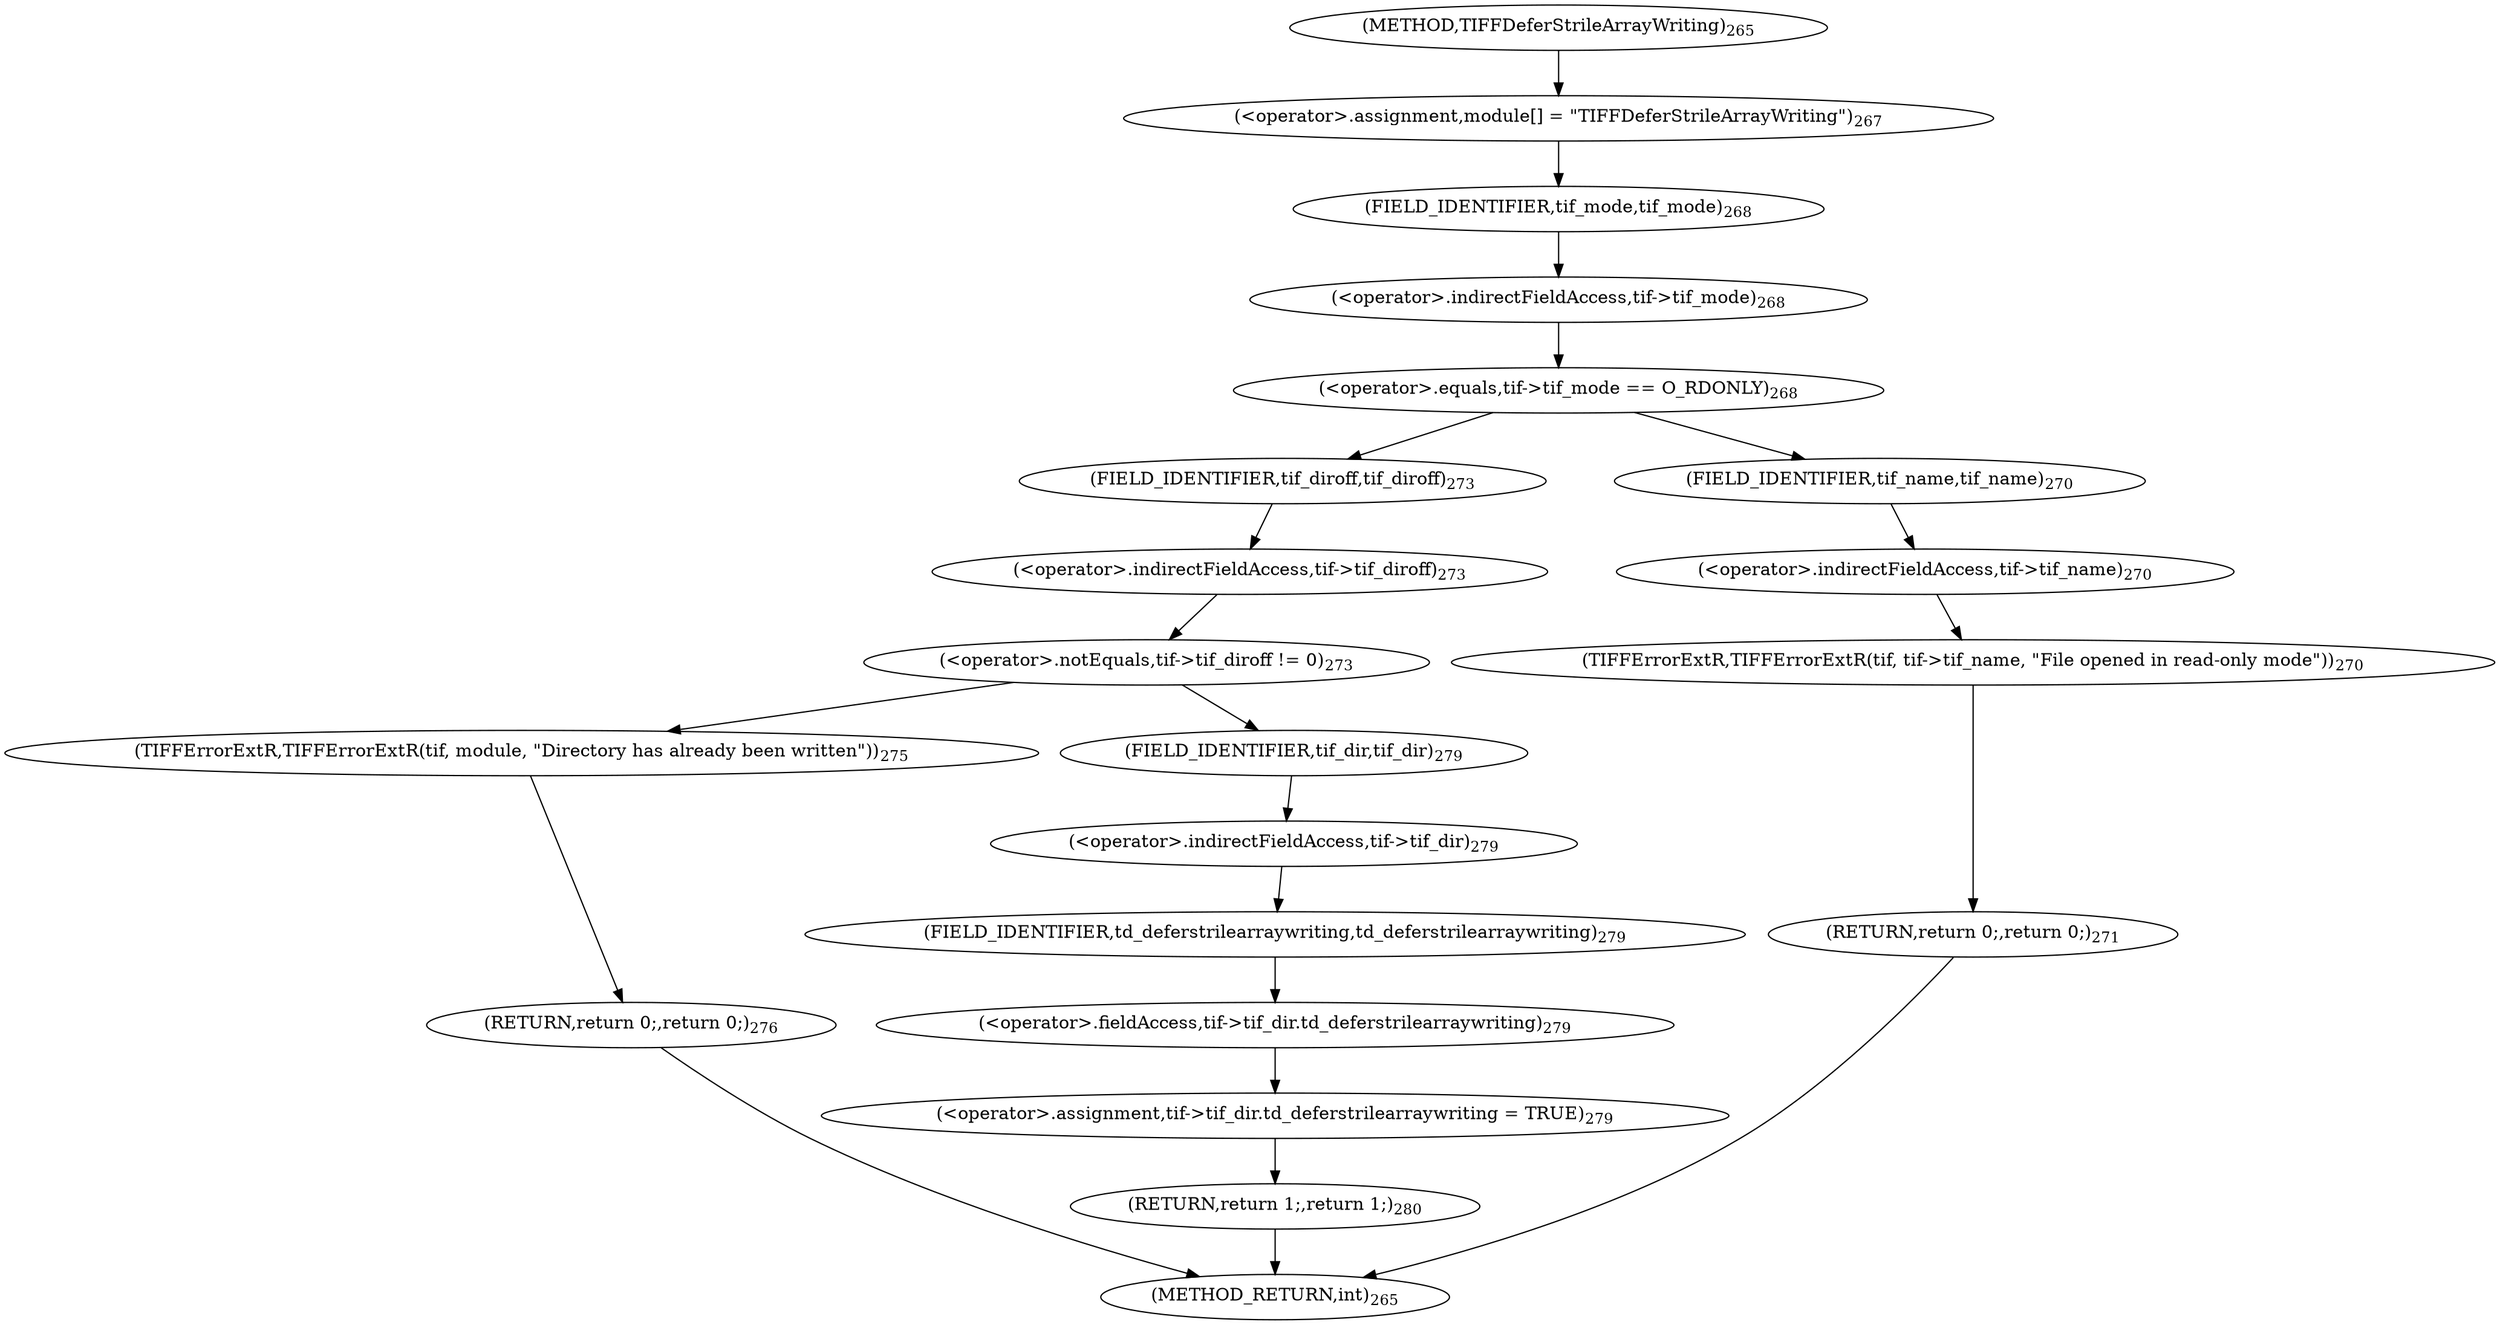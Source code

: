 digraph "TIFFDeferStrileArrayWriting" {  
"64403" [label = <(&lt;operator&gt;.assignment,module[] = &quot;TIFFDeferStrileArrayWriting&quot;)<SUB>267</SUB>> ]
"64434" [label = <(&lt;operator&gt;.assignment,tif-&gt;tif_dir.td_deferstrilearraywriting = TRUE)<SUB>279</SUB>> ]
"64441" [label = <(RETURN,return 1;,return 1;)<SUB>280</SUB>> ]
"64407" [label = <(&lt;operator&gt;.equals,tif-&gt;tif_mode == O_RDONLY)<SUB>268</SUB>> ]
"64422" [label = <(&lt;operator&gt;.notEquals,tif-&gt;tif_diroff != 0)<SUB>273</SUB>> ]
"64435" [label = <(&lt;operator&gt;.fieldAccess,tif-&gt;tif_dir.td_deferstrilearraywriting)<SUB>279</SUB>> ]
"64408" [label = <(&lt;operator&gt;.indirectFieldAccess,tif-&gt;tif_mode)<SUB>268</SUB>> ]
"64413" [label = <(TIFFErrorExtR,TIFFErrorExtR(tif, tif-&gt;tif_name, &quot;File opened in read-only mode&quot;))<SUB>270</SUB>> ]
"64419" [label = <(RETURN,return 0;,return 0;)<SUB>271</SUB>> ]
"64423" [label = <(&lt;operator&gt;.indirectFieldAccess,tif-&gt;tif_diroff)<SUB>273</SUB>> ]
"64428" [label = <(TIFFErrorExtR,TIFFErrorExtR(tif, module, &quot;Directory has already been written&quot;))<SUB>275</SUB>> ]
"64432" [label = <(RETURN,return 0;,return 0;)<SUB>276</SUB>> ]
"64436" [label = <(&lt;operator&gt;.indirectFieldAccess,tif-&gt;tif_dir)<SUB>279</SUB>> ]
"64439" [label = <(FIELD_IDENTIFIER,td_deferstrilearraywriting,td_deferstrilearraywriting)<SUB>279</SUB>> ]
"64410" [label = <(FIELD_IDENTIFIER,tif_mode,tif_mode)<SUB>268</SUB>> ]
"64415" [label = <(&lt;operator&gt;.indirectFieldAccess,tif-&gt;tif_name)<SUB>270</SUB>> ]
"64425" [label = <(FIELD_IDENTIFIER,tif_diroff,tif_diroff)<SUB>273</SUB>> ]
"64438" [label = <(FIELD_IDENTIFIER,tif_dir,tif_dir)<SUB>279</SUB>> ]
"64417" [label = <(FIELD_IDENTIFIER,tif_name,tif_name)<SUB>270</SUB>> ]
"64399" [label = <(METHOD,TIFFDeferStrileArrayWriting)<SUB>265</SUB>> ]
"64443" [label = <(METHOD_RETURN,int)<SUB>265</SUB>> ]
  "64403" -> "64410" 
  "64434" -> "64441" 
  "64441" -> "64443" 
  "64407" -> "64417" 
  "64407" -> "64425" 
  "64422" -> "64428" 
  "64422" -> "64438" 
  "64435" -> "64434" 
  "64408" -> "64407" 
  "64413" -> "64419" 
  "64419" -> "64443" 
  "64423" -> "64422" 
  "64428" -> "64432" 
  "64432" -> "64443" 
  "64436" -> "64439" 
  "64439" -> "64435" 
  "64410" -> "64408" 
  "64415" -> "64413" 
  "64425" -> "64423" 
  "64438" -> "64436" 
  "64417" -> "64415" 
  "64399" -> "64403" 
}
